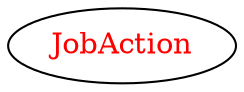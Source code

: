digraph dependencyGraph {
 concentrate=true;
 ranksep="2.0";
 rankdir="LR"; 
 splines="ortho";
"JobAction" [fontcolor="red"];
}